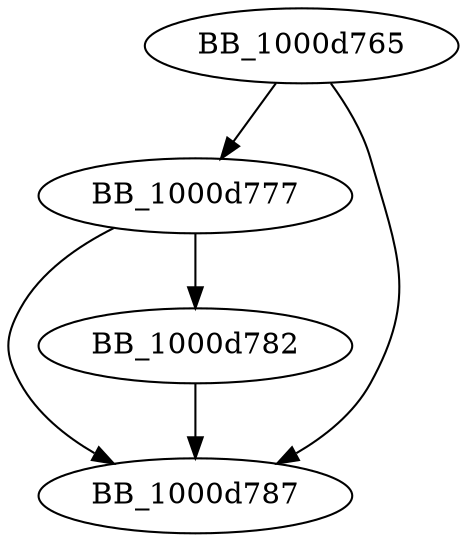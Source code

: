 DiGraph __abnormal_termination{
BB_1000d765->BB_1000d777
BB_1000d765->BB_1000d787
BB_1000d777->BB_1000d782
BB_1000d777->BB_1000d787
BB_1000d782->BB_1000d787
}
